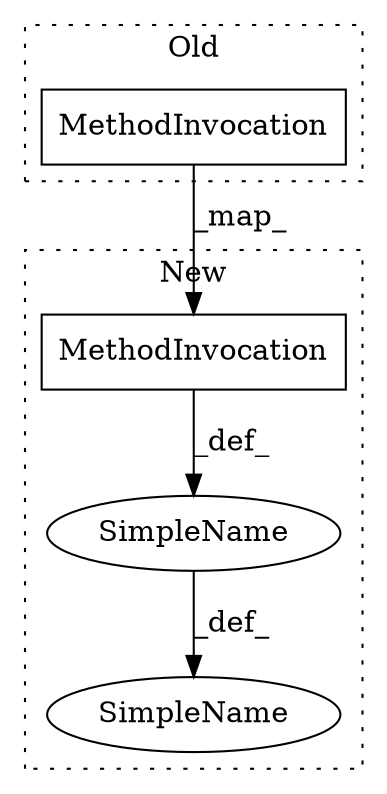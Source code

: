 digraph G {
subgraph cluster0 {
2 [label="MethodInvocation" a="32" s="5661,5679" l="8,1" shape="box"];
label = "Old";
style="dotted";
}
subgraph cluster1 {
1 [label="MethodInvocation" a="32" s="5774,5792" l="8,1" shape="box"];
3 [label="SimpleName" a="42" s="" l="" shape="ellipse"];
4 [label="SimpleName" a="42" s="" l="" shape="ellipse"];
label = "New";
style="dotted";
}
1 -> 3 [label="_def_"];
2 -> 1 [label="_map_"];
3 -> 4 [label="_def_"];
}
